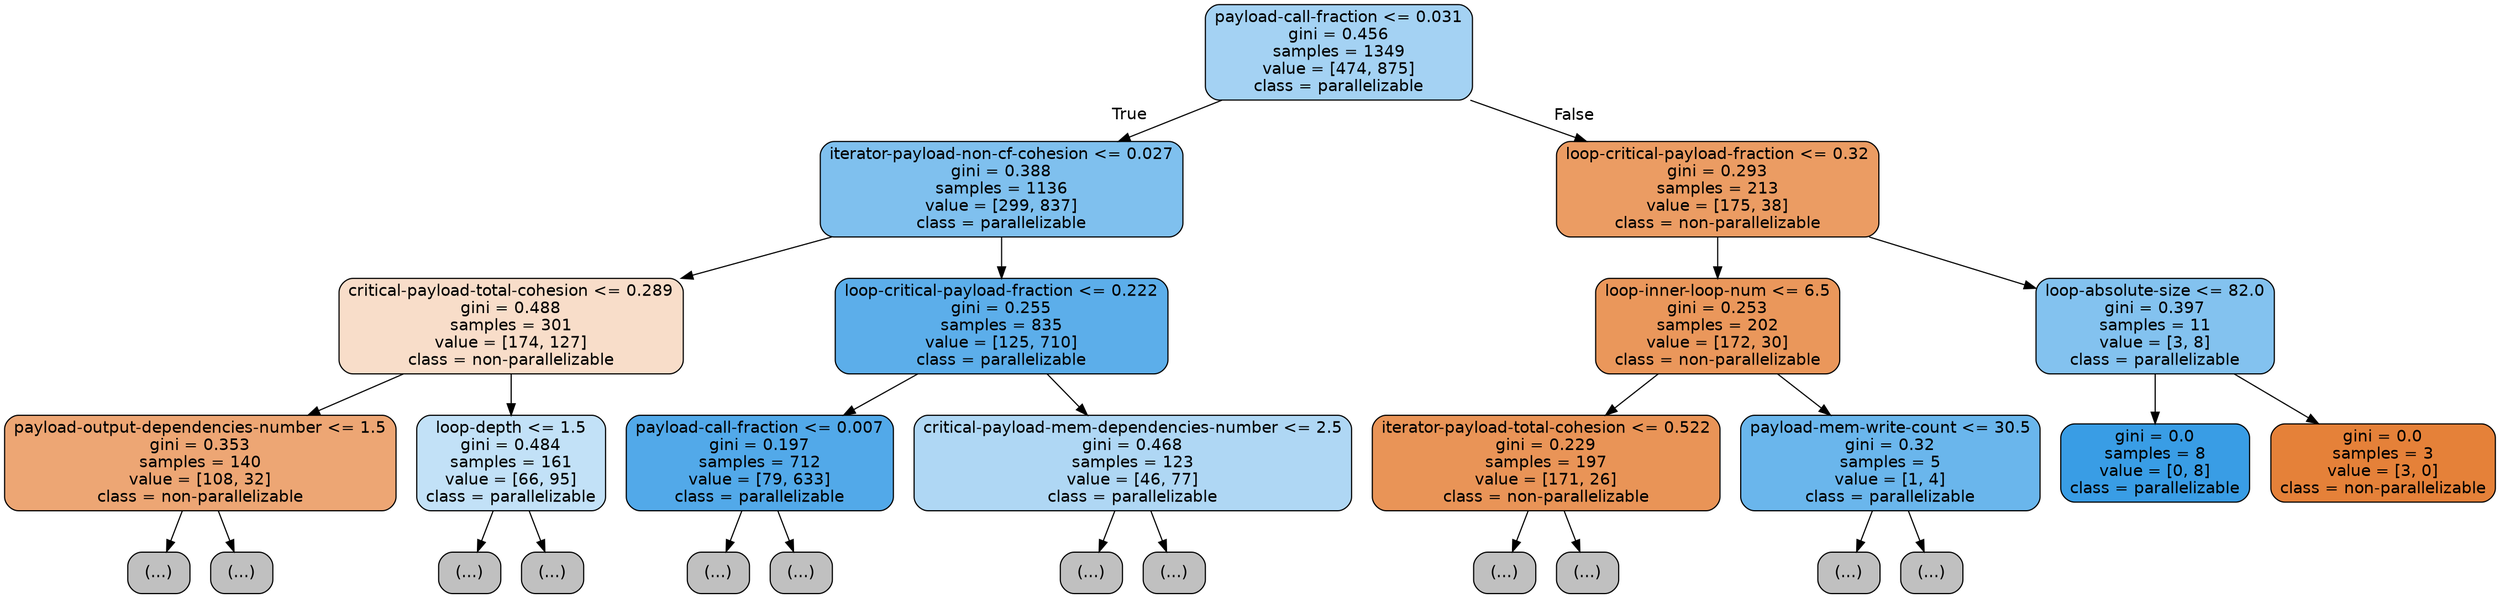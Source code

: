 digraph Tree {
node [shape=box, style="filled, rounded", color="black", fontname=helvetica] ;
edge [fontname=helvetica] ;
0 [label="payload-call-fraction <= 0.031\ngini = 0.456\nsamples = 1349\nvalue = [474, 875]\nclass = parallelizable", fillcolor="#399de575"] ;
1 [label="iterator-payload-non-cf-cohesion <= 0.027\ngini = 0.388\nsamples = 1136\nvalue = [299, 837]\nclass = parallelizable", fillcolor="#399de5a4"] ;
0 -> 1 [labeldistance=2.5, labelangle=45, headlabel="True"] ;
2 [label="critical-payload-total-cohesion <= 0.289\ngini = 0.488\nsamples = 301\nvalue = [174, 127]\nclass = non-parallelizable", fillcolor="#e5813945"] ;
1 -> 2 ;
3 [label="payload-output-dependencies-number <= 1.5\ngini = 0.353\nsamples = 140\nvalue = [108, 32]\nclass = non-parallelizable", fillcolor="#e58139b3"] ;
2 -> 3 ;
4 [label="(...)", fillcolor="#C0C0C0"] ;
3 -> 4 ;
25 [label="(...)", fillcolor="#C0C0C0"] ;
3 -> 25 ;
38 [label="loop-depth <= 1.5\ngini = 0.484\nsamples = 161\nvalue = [66, 95]\nclass = parallelizable", fillcolor="#399de54e"] ;
2 -> 38 ;
39 [label="(...)", fillcolor="#C0C0C0"] ;
38 -> 39 ;
44 [label="(...)", fillcolor="#C0C0C0"] ;
38 -> 44 ;
73 [label="loop-critical-payload-fraction <= 0.222\ngini = 0.255\nsamples = 835\nvalue = [125, 710]\nclass = parallelizable", fillcolor="#399de5d2"] ;
1 -> 73 ;
74 [label="payload-call-fraction <= 0.007\ngini = 0.197\nsamples = 712\nvalue = [79, 633]\nclass = parallelizable", fillcolor="#399de5df"] ;
73 -> 74 ;
75 [label="(...)", fillcolor="#C0C0C0"] ;
74 -> 75 ;
178 [label="(...)", fillcolor="#C0C0C0"] ;
74 -> 178 ;
185 [label="critical-payload-mem-dependencies-number <= 2.5\ngini = 0.468\nsamples = 123\nvalue = [46, 77]\nclass = parallelizable", fillcolor="#399de567"] ;
73 -> 185 ;
186 [label="(...)", fillcolor="#C0C0C0"] ;
185 -> 186 ;
205 [label="(...)", fillcolor="#C0C0C0"] ;
185 -> 205 ;
228 [label="loop-critical-payload-fraction <= 0.32\ngini = 0.293\nsamples = 213\nvalue = [175, 38]\nclass = non-parallelizable", fillcolor="#e58139c8"] ;
0 -> 228 [labeldistance=2.5, labelangle=-45, headlabel="False"] ;
229 [label="loop-inner-loop-num <= 6.5\ngini = 0.253\nsamples = 202\nvalue = [172, 30]\nclass = non-parallelizable", fillcolor="#e58139d3"] ;
228 -> 229 ;
230 [label="iterator-payload-total-cohesion <= 0.522\ngini = 0.229\nsamples = 197\nvalue = [171, 26]\nclass = non-parallelizable", fillcolor="#e58139d8"] ;
229 -> 230 ;
231 [label="(...)", fillcolor="#C0C0C0"] ;
230 -> 231 ;
268 [label="(...)", fillcolor="#C0C0C0"] ;
230 -> 268 ;
271 [label="payload-mem-write-count <= 30.5\ngini = 0.32\nsamples = 5\nvalue = [1, 4]\nclass = parallelizable", fillcolor="#399de5bf"] ;
229 -> 271 ;
272 [label="(...)", fillcolor="#C0C0C0"] ;
271 -> 272 ;
273 [label="(...)", fillcolor="#C0C0C0"] ;
271 -> 273 ;
276 [label="loop-absolute-size <= 82.0\ngini = 0.397\nsamples = 11\nvalue = [3, 8]\nclass = parallelizable", fillcolor="#399de59f"] ;
228 -> 276 ;
277 [label="gini = 0.0\nsamples = 8\nvalue = [0, 8]\nclass = parallelizable", fillcolor="#399de5ff"] ;
276 -> 277 ;
278 [label="gini = 0.0\nsamples = 3\nvalue = [3, 0]\nclass = non-parallelizable", fillcolor="#e58139ff"] ;
276 -> 278 ;
}
